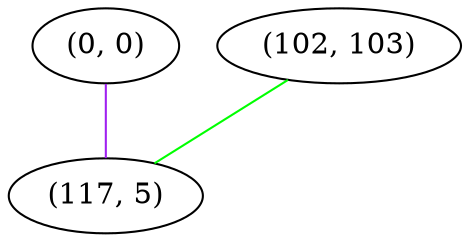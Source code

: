 graph "" {
"(0, 0)";
"(102, 103)";
"(117, 5)";
"(0, 0)" -- "(117, 5)"  [color=purple, key=0, weight=4];
"(102, 103)" -- "(117, 5)"  [color=green, key=0, weight=2];
}
